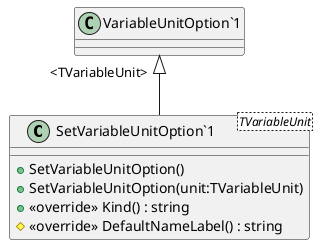 @startuml
class "SetVariableUnitOption`1"<TVariableUnit> {
    + SetVariableUnitOption()
    + SetVariableUnitOption(unit:TVariableUnit)
    + <<override>> Kind() : string
    # <<override>> DefaultNameLabel() : string
}
"VariableUnitOption`1" "<TVariableUnit>" <|-- "SetVariableUnitOption`1"
@enduml
